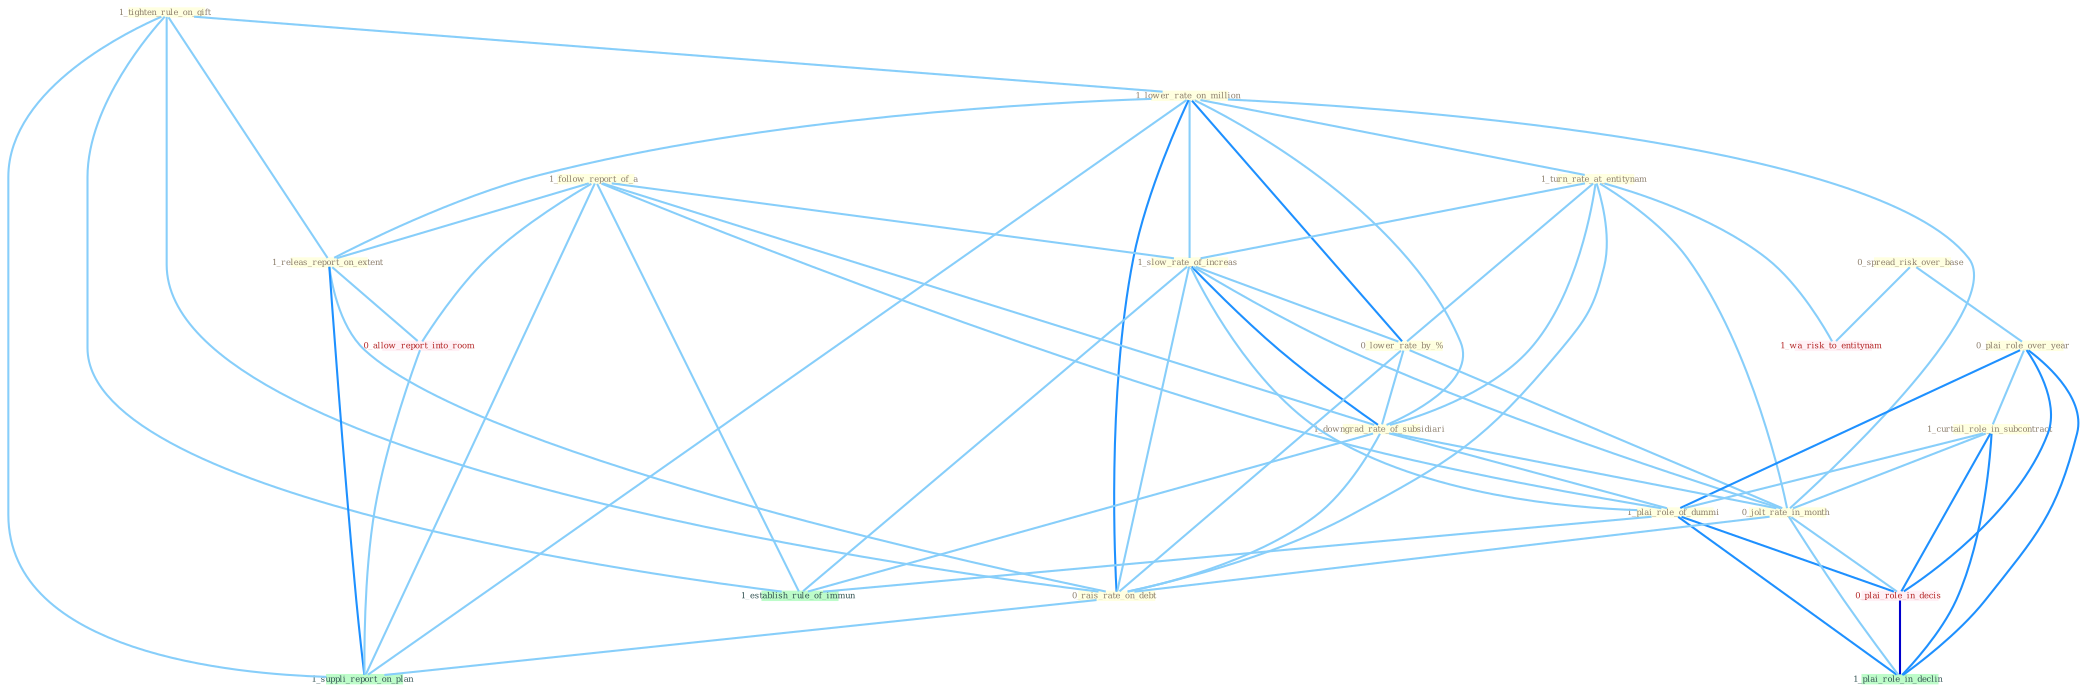 Graph G{ 
    node
    [shape=polygon,style=filled,width=.5,height=.06,color="#BDFCC9",fixedsize=true,fontsize=4,
    fontcolor="#2f4f4f"];
    {node
    [color="#ffffe0", fontcolor="#8b7d6b"] "1_tighten_rule_on_gift " "0_spread_risk_over_base " "1_lower_rate_on_million " "1_follow_report_of_a " "1_releas_report_on_extent " "1_turn_rate_at_entitynam " "1_slow_rate_of_increas " "0_lower_rate_by_% " "0_plai_role_over_year " "1_downgrad_rate_of_subsidiari " "1_curtail_role_in_subcontract " "1_plai_role_of_dummi " "0_jolt_rate_in_month " "0_rais_rate_on_debt "}
{node [color="#fff0f5", fontcolor="#b22222"] "1_wa_risk_to_entitynam " "0_plai_role_in_decis " "0_allow_report_into_room "}
edge [color="#B0E2FF"];

	"1_tighten_rule_on_gift " -- "1_lower_rate_on_million " [w="1", color="#87cefa" ];
	"1_tighten_rule_on_gift " -- "1_releas_report_on_extent " [w="1", color="#87cefa" ];
	"1_tighten_rule_on_gift " -- "0_rais_rate_on_debt " [w="1", color="#87cefa" ];
	"1_tighten_rule_on_gift " -- "1_establish_rule_of_immun " [w="1", color="#87cefa" ];
	"1_tighten_rule_on_gift " -- "1_suppli_report_on_plan " [w="1", color="#87cefa" ];
	"0_spread_risk_over_base " -- "0_plai_role_over_year " [w="1", color="#87cefa" ];
	"0_spread_risk_over_base " -- "1_wa_risk_to_entitynam " [w="1", color="#87cefa" ];
	"1_lower_rate_on_million " -- "1_releas_report_on_extent " [w="1", color="#87cefa" ];
	"1_lower_rate_on_million " -- "1_turn_rate_at_entitynam " [w="1", color="#87cefa" ];
	"1_lower_rate_on_million " -- "1_slow_rate_of_increas " [w="1", color="#87cefa" ];
	"1_lower_rate_on_million " -- "0_lower_rate_by_% " [w="2", color="#1e90ff" , len=0.8];
	"1_lower_rate_on_million " -- "1_downgrad_rate_of_subsidiari " [w="1", color="#87cefa" ];
	"1_lower_rate_on_million " -- "0_jolt_rate_in_month " [w="1", color="#87cefa" ];
	"1_lower_rate_on_million " -- "0_rais_rate_on_debt " [w="2", color="#1e90ff" , len=0.8];
	"1_lower_rate_on_million " -- "1_suppli_report_on_plan " [w="1", color="#87cefa" ];
	"1_follow_report_of_a " -- "1_releas_report_on_extent " [w="1", color="#87cefa" ];
	"1_follow_report_of_a " -- "1_slow_rate_of_increas " [w="1", color="#87cefa" ];
	"1_follow_report_of_a " -- "1_downgrad_rate_of_subsidiari " [w="1", color="#87cefa" ];
	"1_follow_report_of_a " -- "1_plai_role_of_dummi " [w="1", color="#87cefa" ];
	"1_follow_report_of_a " -- "1_establish_rule_of_immun " [w="1", color="#87cefa" ];
	"1_follow_report_of_a " -- "0_allow_report_into_room " [w="1", color="#87cefa" ];
	"1_follow_report_of_a " -- "1_suppli_report_on_plan " [w="1", color="#87cefa" ];
	"1_releas_report_on_extent " -- "0_rais_rate_on_debt " [w="1", color="#87cefa" ];
	"1_releas_report_on_extent " -- "0_allow_report_into_room " [w="1", color="#87cefa" ];
	"1_releas_report_on_extent " -- "1_suppli_report_on_plan " [w="2", color="#1e90ff" , len=0.8];
	"1_turn_rate_at_entitynam " -- "1_slow_rate_of_increas " [w="1", color="#87cefa" ];
	"1_turn_rate_at_entitynam " -- "0_lower_rate_by_% " [w="1", color="#87cefa" ];
	"1_turn_rate_at_entitynam " -- "1_downgrad_rate_of_subsidiari " [w="1", color="#87cefa" ];
	"1_turn_rate_at_entitynam " -- "0_jolt_rate_in_month " [w="1", color="#87cefa" ];
	"1_turn_rate_at_entitynam " -- "0_rais_rate_on_debt " [w="1", color="#87cefa" ];
	"1_turn_rate_at_entitynam " -- "1_wa_risk_to_entitynam " [w="1", color="#87cefa" ];
	"1_slow_rate_of_increas " -- "0_lower_rate_by_% " [w="1", color="#87cefa" ];
	"1_slow_rate_of_increas " -- "1_downgrad_rate_of_subsidiari " [w="2", color="#1e90ff" , len=0.8];
	"1_slow_rate_of_increas " -- "1_plai_role_of_dummi " [w="1", color="#87cefa" ];
	"1_slow_rate_of_increas " -- "0_jolt_rate_in_month " [w="1", color="#87cefa" ];
	"1_slow_rate_of_increas " -- "0_rais_rate_on_debt " [w="1", color="#87cefa" ];
	"1_slow_rate_of_increas " -- "1_establish_rule_of_immun " [w="1", color="#87cefa" ];
	"0_lower_rate_by_% " -- "1_downgrad_rate_of_subsidiari " [w="1", color="#87cefa" ];
	"0_lower_rate_by_% " -- "0_jolt_rate_in_month " [w="1", color="#87cefa" ];
	"0_lower_rate_by_% " -- "0_rais_rate_on_debt " [w="1", color="#87cefa" ];
	"0_plai_role_over_year " -- "1_curtail_role_in_subcontract " [w="1", color="#87cefa" ];
	"0_plai_role_over_year " -- "1_plai_role_of_dummi " [w="2", color="#1e90ff" , len=0.8];
	"0_plai_role_over_year " -- "0_plai_role_in_decis " [w="2", color="#1e90ff" , len=0.8];
	"0_plai_role_over_year " -- "1_plai_role_in_declin " [w="2", color="#1e90ff" , len=0.8];
	"1_downgrad_rate_of_subsidiari " -- "1_plai_role_of_dummi " [w="1", color="#87cefa" ];
	"1_downgrad_rate_of_subsidiari " -- "0_jolt_rate_in_month " [w="1", color="#87cefa" ];
	"1_downgrad_rate_of_subsidiari " -- "0_rais_rate_on_debt " [w="1", color="#87cefa" ];
	"1_downgrad_rate_of_subsidiari " -- "1_establish_rule_of_immun " [w="1", color="#87cefa" ];
	"1_curtail_role_in_subcontract " -- "1_plai_role_of_dummi " [w="1", color="#87cefa" ];
	"1_curtail_role_in_subcontract " -- "0_jolt_rate_in_month " [w="1", color="#87cefa" ];
	"1_curtail_role_in_subcontract " -- "0_plai_role_in_decis " [w="2", color="#1e90ff" , len=0.8];
	"1_curtail_role_in_subcontract " -- "1_plai_role_in_declin " [w="2", color="#1e90ff" , len=0.8];
	"1_plai_role_of_dummi " -- "0_plai_role_in_decis " [w="2", color="#1e90ff" , len=0.8];
	"1_plai_role_of_dummi " -- "1_establish_rule_of_immun " [w="1", color="#87cefa" ];
	"1_plai_role_of_dummi " -- "1_plai_role_in_declin " [w="2", color="#1e90ff" , len=0.8];
	"0_jolt_rate_in_month " -- "0_rais_rate_on_debt " [w="1", color="#87cefa" ];
	"0_jolt_rate_in_month " -- "0_plai_role_in_decis " [w="1", color="#87cefa" ];
	"0_jolt_rate_in_month " -- "1_plai_role_in_declin " [w="1", color="#87cefa" ];
	"0_rais_rate_on_debt " -- "1_suppli_report_on_plan " [w="1", color="#87cefa" ];
	"0_plai_role_in_decis " -- "1_plai_role_in_declin " [w="3", color="#0000cd" , len=0.6];
	"0_allow_report_into_room " -- "1_suppli_report_on_plan " [w="1", color="#87cefa" ];
}